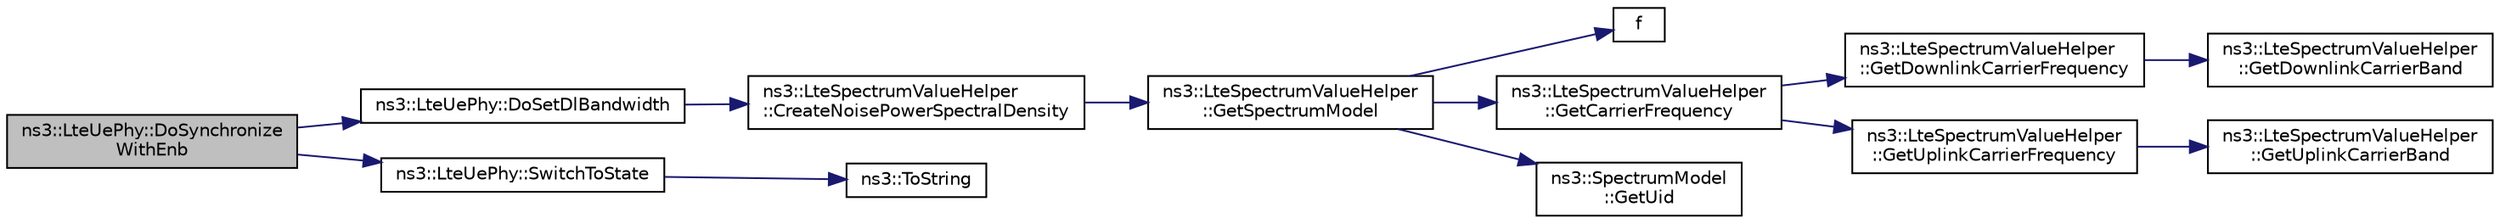 digraph "ns3::LteUePhy::DoSynchronizeWithEnb"
{
 // LATEX_PDF_SIZE
  edge [fontname="Helvetica",fontsize="10",labelfontname="Helvetica",labelfontsize="10"];
  node [fontname="Helvetica",fontsize="10",shape=record];
  rankdir="LR";
  Node1 [label="ns3::LteUePhy::DoSynchronize\lWithEnb",height=0.2,width=0.4,color="black", fillcolor="grey75", style="filled", fontcolor="black",tooltip="Synchronize with ENB function."];
  Node1 -> Node2 [color="midnightblue",fontsize="10",style="solid",fontname="Helvetica"];
  Node2 [label="ns3::LteUePhy::DoSetDlBandwidth",height=0.2,width=0.4,color="black", fillcolor="white", style="filled",URL="$classns3_1_1_lte_ue_phy.html#a170bf6709759089d0ebc7961acf065c8",tooltip="Set DL bandwidth function."];
  Node2 -> Node3 [color="midnightblue",fontsize="10",style="solid",fontname="Helvetica"];
  Node3 [label="ns3::LteSpectrumValueHelper\l::CreateNoisePowerSpectralDensity",height=0.2,width=0.4,color="black", fillcolor="white", style="filled",URL="$classns3_1_1_lte_spectrum_value_helper.html#a2a13d348925f090a1f476b09b585fca1",tooltip="create a SpectrumValue that models the power spectral density of AWGN"];
  Node3 -> Node4 [color="midnightblue",fontsize="10",style="solid",fontname="Helvetica"];
  Node4 [label="ns3::LteSpectrumValueHelper\l::GetSpectrumModel",height=0.2,width=0.4,color="black", fillcolor="white", style="filled",URL="$classns3_1_1_lte_spectrum_value_helper.html#aea8f8f65e61c30eb4ce7455bb29d06d3",tooltip=" "];
  Node4 -> Node5 [color="midnightblue",fontsize="10",style="solid",fontname="Helvetica"];
  Node5 [label="f",height=0.2,width=0.4,color="black", fillcolor="white", style="filled",URL="$80211b_8c.html#ae7ffc1a8f84fa47a0812b2f2b9627132",tooltip=" "];
  Node4 -> Node6 [color="midnightblue",fontsize="10",style="solid",fontname="Helvetica"];
  Node6 [label="ns3::LteSpectrumValueHelper\l::GetCarrierFrequency",height=0.2,width=0.4,color="black", fillcolor="white", style="filled",URL="$classns3_1_1_lte_spectrum_value_helper.html#ab268c4d7cb95e4277e59b7449d5fbd78",tooltip="Calculates the carrier frequency from the E-UTRA Absolute Radio Frequency Channel Number (EARFCN) acc..."];
  Node6 -> Node7 [color="midnightblue",fontsize="10",style="solid",fontname="Helvetica"];
  Node7 [label="ns3::LteSpectrumValueHelper\l::GetDownlinkCarrierFrequency",height=0.2,width=0.4,color="black", fillcolor="white", style="filled",URL="$classns3_1_1_lte_spectrum_value_helper.html#af345518a4f2868b46d56eacbe4091e87",tooltip="Calculates the downlink carrier frequency from the E-UTRA Absolute Radio Frequency Channel Number (EA..."];
  Node7 -> Node8 [color="midnightblue",fontsize="10",style="solid",fontname="Helvetica"];
  Node8 [label="ns3::LteSpectrumValueHelper\l::GetDownlinkCarrierBand",height=0.2,width=0.4,color="black", fillcolor="white", style="filled",URL="$classns3_1_1_lte_spectrum_value_helper.html#a46917f055699fdfbb0ad8195b1be154c",tooltip="Converts downlink EARFCN to corresponding LTE frequency band number."];
  Node6 -> Node9 [color="midnightblue",fontsize="10",style="solid",fontname="Helvetica"];
  Node9 [label="ns3::LteSpectrumValueHelper\l::GetUplinkCarrierFrequency",height=0.2,width=0.4,color="black", fillcolor="white", style="filled",URL="$classns3_1_1_lte_spectrum_value_helper.html#ab12599306754428f0f6ebd2463f1c35e",tooltip="Calculates the uplink carrier frequency from the E-UTRA Absolute Radio Frequency Channel Number (EARF..."];
  Node9 -> Node10 [color="midnightblue",fontsize="10",style="solid",fontname="Helvetica"];
  Node10 [label="ns3::LteSpectrumValueHelper\l::GetUplinkCarrierBand",height=0.2,width=0.4,color="black", fillcolor="white", style="filled",URL="$classns3_1_1_lte_spectrum_value_helper.html#a434ead24a924f4416873789d0a93a43c",tooltip="Converts uplink EARFCN to corresponding LTE frequency band number."];
  Node4 -> Node11 [color="midnightblue",fontsize="10",style="solid",fontname="Helvetica"];
  Node11 [label="ns3::SpectrumModel\l::GetUid",height=0.2,width=0.4,color="black", fillcolor="white", style="filled",URL="$classns3_1_1_spectrum_model.html#ac7e8ea430e6388bd982cc9dd148d7c4c",tooltip=" "];
  Node1 -> Node12 [color="midnightblue",fontsize="10",style="solid",fontname="Helvetica"];
  Node12 [label="ns3::LteUePhy::SwitchToState",height=0.2,width=0.4,color="black", fillcolor="white", style="filled",URL="$classns3_1_1_lte_ue_phy.html#abdac5294f95f613edf1e12fabea44cb4",tooltip="Switch the UE PHY to the given state."];
  Node12 -> Node13 [color="midnightblue",fontsize="10",style="solid",fontname="Helvetica"];
  Node13 [label="ns3::ToString",height=0.2,width=0.4,color="black", fillcolor="white", style="filled",URL="$namespacens3.html#a3d1f7e1bec1972e2ae8d64673fcfcd9c",tooltip=" "];
}
